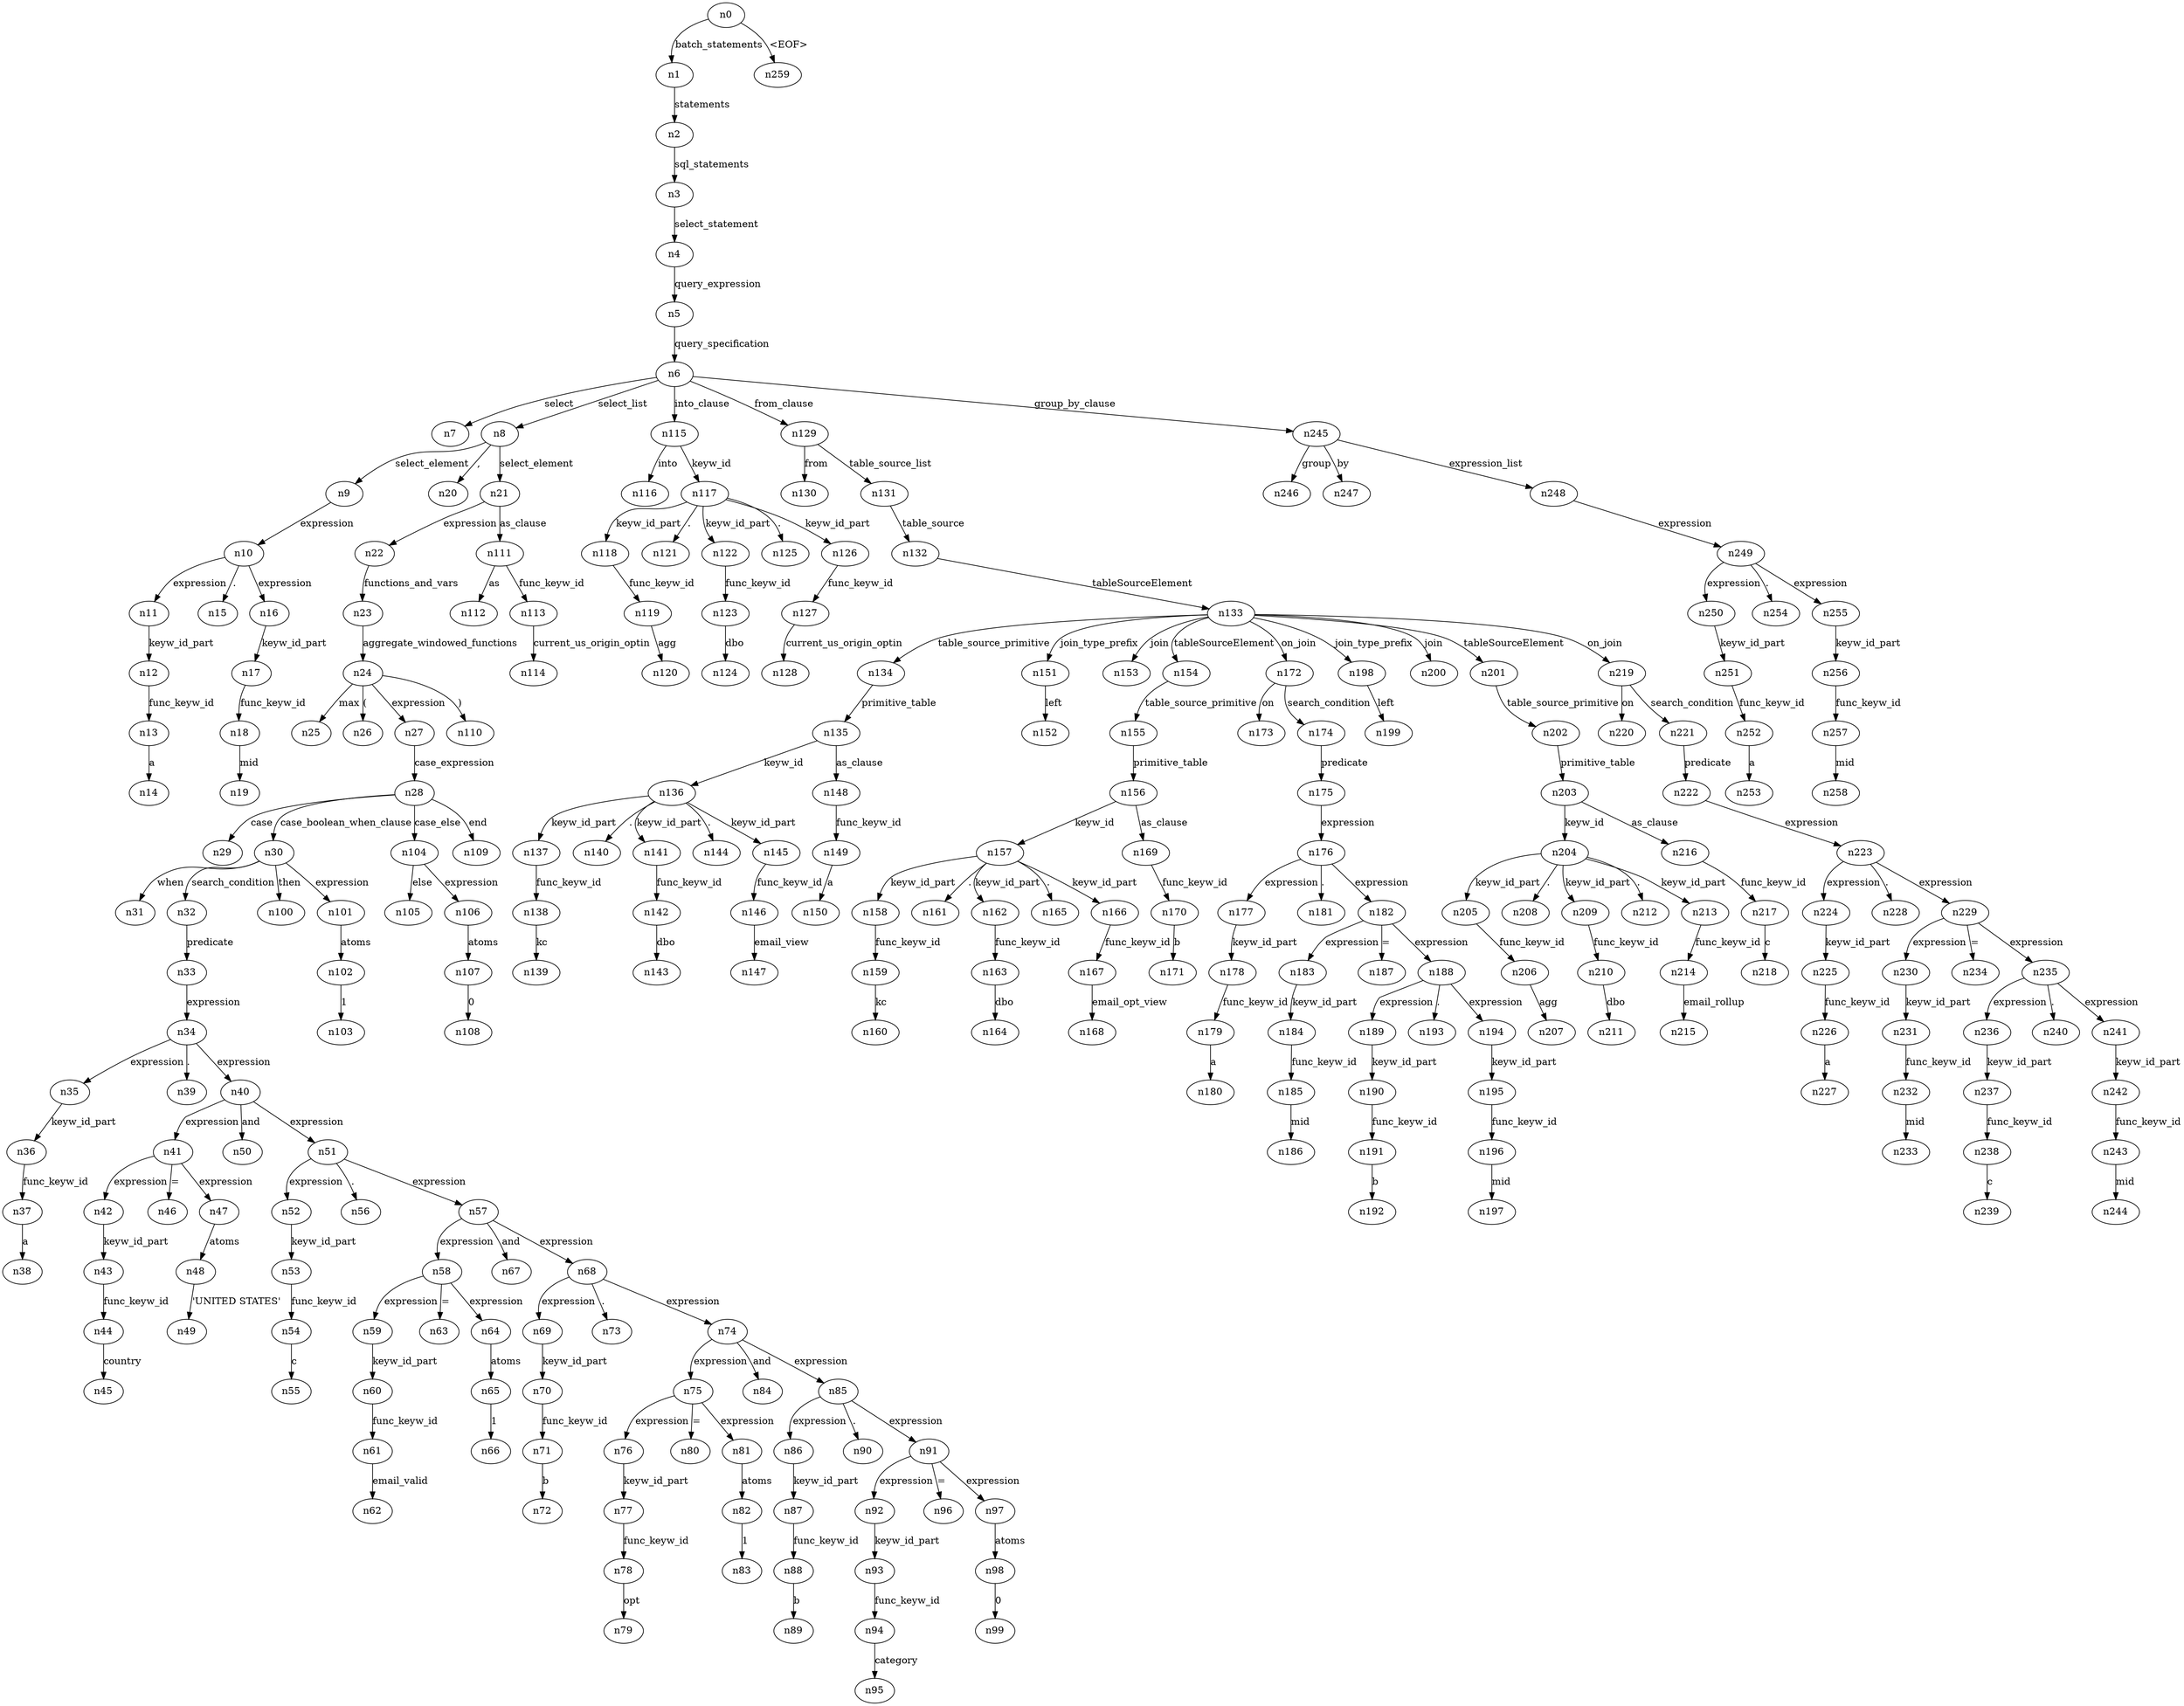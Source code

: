 digraph ParseTree {
  n0 -> n1 [label="batch_statements"];
  n1 -> n2 [label="statements"];
  n2 -> n3 [label="sql_statements"];
  n3 -> n4 [label="select_statement"];
  n4 -> n5 [label="query_expression"];
  n5 -> n6 [label="query_specification"];
  n6 -> n7 [label="select"];
  n6 -> n8 [label="select_list"];
  n8 -> n9 [label="select_element"];
  n9 -> n10 [label="expression"];
  n10 -> n11 [label="expression"];
  n11 -> n12 [label="keyw_id_part"];
  n12 -> n13 [label="func_keyw_id"];
  n13 -> n14 [label="a"];
  n10 -> n15 [label="."];
  n10 -> n16 [label="expression"];
  n16 -> n17 [label="keyw_id_part"];
  n17 -> n18 [label="func_keyw_id"];
  n18 -> n19 [label="mid"];
  n8 -> n20 [label=","];
  n8 -> n21 [label="select_element"];
  n21 -> n22 [label="expression"];
  n22 -> n23 [label="functions_and_vars"];
  n23 -> n24 [label="aggregate_windowed_functions"];
  n24 -> n25 [label="max"];
  n24 -> n26 [label="("];
  n24 -> n27 [label="expression"];
  n27 -> n28 [label="case_expression"];
  n28 -> n29 [label="case"];
  n28 -> n30 [label="case_boolean_when_clause"];
  n30 -> n31 [label="when"];
  n30 -> n32 [label="search_condition"];
  n32 -> n33 [label="predicate"];
  n33 -> n34 [label="expression"];
  n34 -> n35 [label="expression"];
  n35 -> n36 [label="keyw_id_part"];
  n36 -> n37 [label="func_keyw_id"];
  n37 -> n38 [label="a"];
  n34 -> n39 [label="."];
  n34 -> n40 [label="expression"];
  n40 -> n41 [label="expression"];
  n41 -> n42 [label="expression"];
  n42 -> n43 [label="keyw_id_part"];
  n43 -> n44 [label="func_keyw_id"];
  n44 -> n45 [label="country"];
  n41 -> n46 [label="="];
  n41 -> n47 [label="expression"];
  n47 -> n48 [label="atoms"];
  n48 -> n49 [label="'UNITED STATES'"];
  n40 -> n50 [label="and"];
  n40 -> n51 [label="expression"];
  n51 -> n52 [label="expression"];
  n52 -> n53 [label="keyw_id_part"];
  n53 -> n54 [label="func_keyw_id"];
  n54 -> n55 [label="c"];
  n51 -> n56 [label="."];
  n51 -> n57 [label="expression"];
  n57 -> n58 [label="expression"];
  n58 -> n59 [label="expression"];
  n59 -> n60 [label="keyw_id_part"];
  n60 -> n61 [label="func_keyw_id"];
  n61 -> n62 [label="email_valid"];
  n58 -> n63 [label="="];
  n58 -> n64 [label="expression"];
  n64 -> n65 [label="atoms"];
  n65 -> n66 [label="1"];
  n57 -> n67 [label="and"];
  n57 -> n68 [label="expression"];
  n68 -> n69 [label="expression"];
  n69 -> n70 [label="keyw_id_part"];
  n70 -> n71 [label="func_keyw_id"];
  n71 -> n72 [label="b"];
  n68 -> n73 [label="."];
  n68 -> n74 [label="expression"];
  n74 -> n75 [label="expression"];
  n75 -> n76 [label="expression"];
  n76 -> n77 [label="keyw_id_part"];
  n77 -> n78 [label="func_keyw_id"];
  n78 -> n79 [label="opt"];
  n75 -> n80 [label="="];
  n75 -> n81 [label="expression"];
  n81 -> n82 [label="atoms"];
  n82 -> n83 [label="1"];
  n74 -> n84 [label="and"];
  n74 -> n85 [label="expression"];
  n85 -> n86 [label="expression"];
  n86 -> n87 [label="keyw_id_part"];
  n87 -> n88 [label="func_keyw_id"];
  n88 -> n89 [label="b"];
  n85 -> n90 [label="."];
  n85 -> n91 [label="expression"];
  n91 -> n92 [label="expression"];
  n92 -> n93 [label="keyw_id_part"];
  n93 -> n94 [label="func_keyw_id"];
  n94 -> n95 [label="category"];
  n91 -> n96 [label="="];
  n91 -> n97 [label="expression"];
  n97 -> n98 [label="atoms"];
  n98 -> n99 [label="0"];
  n30 -> n100 [label="then"];
  n30 -> n101 [label="expression"];
  n101 -> n102 [label="atoms"];
  n102 -> n103 [label="1"];
  n28 -> n104 [label="case_else"];
  n104 -> n105 [label="else"];
  n104 -> n106 [label="expression"];
  n106 -> n107 [label="atoms"];
  n107 -> n108 [label="0"];
  n28 -> n109 [label="end"];
  n24 -> n110 [label=")"];
  n21 -> n111 [label="as_clause"];
  n111 -> n112 [label="as"];
  n111 -> n113 [label="func_keyw_id"];
  n113 -> n114 [label="current_us_origin_optin"];
  n6 -> n115 [label="into_clause"];
  n115 -> n116 [label="into"];
  n115 -> n117 [label="keyw_id"];
  n117 -> n118 [label="keyw_id_part"];
  n118 -> n119 [label="func_keyw_id"];
  n119 -> n120 [label="agg"];
  n117 -> n121 [label="."];
  n117 -> n122 [label="keyw_id_part"];
  n122 -> n123 [label="func_keyw_id"];
  n123 -> n124 [label="dbo"];
  n117 -> n125 [label="."];
  n117 -> n126 [label="keyw_id_part"];
  n126 -> n127 [label="func_keyw_id"];
  n127 -> n128 [label="current_us_origin_optin"];
  n6 -> n129 [label="from_clause"];
  n129 -> n130 [label="from"];
  n129 -> n131 [label="table_source_list"];
  n131 -> n132 [label="table_source"];
  n132 -> n133 [label="tableSourceElement"];
  n133 -> n134 [label="table_source_primitive"];
  n134 -> n135 [label="primitive_table"];
  n135 -> n136 [label="keyw_id"];
  n136 -> n137 [label="keyw_id_part"];
  n137 -> n138 [label="func_keyw_id"];
  n138 -> n139 [label="kc"];
  n136 -> n140 [label="."];
  n136 -> n141 [label="keyw_id_part"];
  n141 -> n142 [label="func_keyw_id"];
  n142 -> n143 [label="dbo"];
  n136 -> n144 [label="."];
  n136 -> n145 [label="keyw_id_part"];
  n145 -> n146 [label="func_keyw_id"];
  n146 -> n147 [label="email_view"];
  n135 -> n148 [label="as_clause"];
  n148 -> n149 [label="func_keyw_id"];
  n149 -> n150 [label="a"];
  n133 -> n151 [label="join_type_prefix"];
  n151 -> n152 [label="left"];
  n133 -> n153 [label="join"];
  n133 -> n154 [label="tableSourceElement"];
  n154 -> n155 [label="table_source_primitive"];
  n155 -> n156 [label="primitive_table"];
  n156 -> n157 [label="keyw_id"];
  n157 -> n158 [label="keyw_id_part"];
  n158 -> n159 [label="func_keyw_id"];
  n159 -> n160 [label="kc"];
  n157 -> n161 [label="."];
  n157 -> n162 [label="keyw_id_part"];
  n162 -> n163 [label="func_keyw_id"];
  n163 -> n164 [label="dbo"];
  n157 -> n165 [label="."];
  n157 -> n166 [label="keyw_id_part"];
  n166 -> n167 [label="func_keyw_id"];
  n167 -> n168 [label="email_opt_view"];
  n156 -> n169 [label="as_clause"];
  n169 -> n170 [label="func_keyw_id"];
  n170 -> n171 [label="b"];
  n133 -> n172 [label="on_join"];
  n172 -> n173 [label="on"];
  n172 -> n174 [label="search_condition"];
  n174 -> n175 [label="predicate"];
  n175 -> n176 [label="expression"];
  n176 -> n177 [label="expression"];
  n177 -> n178 [label="keyw_id_part"];
  n178 -> n179 [label="func_keyw_id"];
  n179 -> n180 [label="a"];
  n176 -> n181 [label="."];
  n176 -> n182 [label="expression"];
  n182 -> n183 [label="expression"];
  n183 -> n184 [label="keyw_id_part"];
  n184 -> n185 [label="func_keyw_id"];
  n185 -> n186 [label="mid"];
  n182 -> n187 [label="="];
  n182 -> n188 [label="expression"];
  n188 -> n189 [label="expression"];
  n189 -> n190 [label="keyw_id_part"];
  n190 -> n191 [label="func_keyw_id"];
  n191 -> n192 [label="b"];
  n188 -> n193 [label="."];
  n188 -> n194 [label="expression"];
  n194 -> n195 [label="keyw_id_part"];
  n195 -> n196 [label="func_keyw_id"];
  n196 -> n197 [label="mid"];
  n133 -> n198 [label="join_type_prefix"];
  n198 -> n199 [label="left"];
  n133 -> n200 [label="join"];
  n133 -> n201 [label="tableSourceElement"];
  n201 -> n202 [label="table_source_primitive"];
  n202 -> n203 [label="primitive_table"];
  n203 -> n204 [label="keyw_id"];
  n204 -> n205 [label="keyw_id_part"];
  n205 -> n206 [label="func_keyw_id"];
  n206 -> n207 [label="agg"];
  n204 -> n208 [label="."];
  n204 -> n209 [label="keyw_id_part"];
  n209 -> n210 [label="func_keyw_id"];
  n210 -> n211 [label="dbo"];
  n204 -> n212 [label="."];
  n204 -> n213 [label="keyw_id_part"];
  n213 -> n214 [label="func_keyw_id"];
  n214 -> n215 [label="email_rollup"];
  n203 -> n216 [label="as_clause"];
  n216 -> n217 [label="func_keyw_id"];
  n217 -> n218 [label="c"];
  n133 -> n219 [label="on_join"];
  n219 -> n220 [label="on"];
  n219 -> n221 [label="search_condition"];
  n221 -> n222 [label="predicate"];
  n222 -> n223 [label="expression"];
  n223 -> n224 [label="expression"];
  n224 -> n225 [label="keyw_id_part"];
  n225 -> n226 [label="func_keyw_id"];
  n226 -> n227 [label="a"];
  n223 -> n228 [label="."];
  n223 -> n229 [label="expression"];
  n229 -> n230 [label="expression"];
  n230 -> n231 [label="keyw_id_part"];
  n231 -> n232 [label="func_keyw_id"];
  n232 -> n233 [label="mid"];
  n229 -> n234 [label="="];
  n229 -> n235 [label="expression"];
  n235 -> n236 [label="expression"];
  n236 -> n237 [label="keyw_id_part"];
  n237 -> n238 [label="func_keyw_id"];
  n238 -> n239 [label="c"];
  n235 -> n240 [label="."];
  n235 -> n241 [label="expression"];
  n241 -> n242 [label="keyw_id_part"];
  n242 -> n243 [label="func_keyw_id"];
  n243 -> n244 [label="mid"];
  n6 -> n245 [label="group_by_clause"];
  n245 -> n246 [label="group"];
  n245 -> n247 [label="by"];
  n245 -> n248 [label="expression_list"];
  n248 -> n249 [label="expression"];
  n249 -> n250 [label="expression"];
  n250 -> n251 [label="keyw_id_part"];
  n251 -> n252 [label="func_keyw_id"];
  n252 -> n253 [label="a"];
  n249 -> n254 [label="."];
  n249 -> n255 [label="expression"];
  n255 -> n256 [label="keyw_id_part"];
  n256 -> n257 [label="func_keyw_id"];
  n257 -> n258 [label="mid"];
  n0 -> n259 [label="<EOF>"];
}